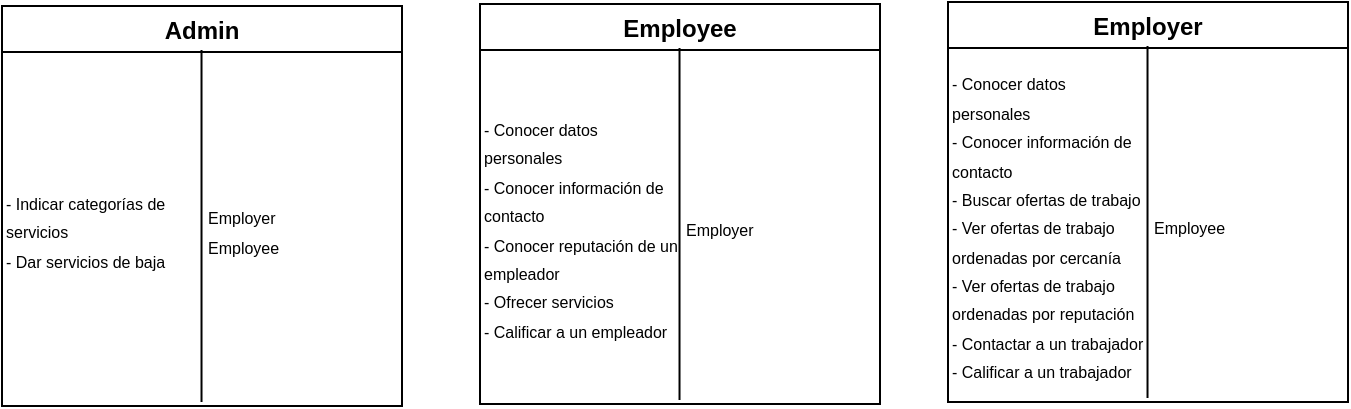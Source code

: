 <mxfile version="20.3.3" type="device"><diagram id="C5RBs43oDa-KdzZeNtuy" name="Page-1"><mxGraphModel dx="981" dy="548" grid="0" gridSize="10" guides="1" tooltips="1" connect="1" arrows="1" fold="1" page="1" pageScale="1" pageWidth="827" pageHeight="1169" math="0" shadow="0"><root><mxCell id="WIyWlLk6GJQsqaUBKTNV-0"/><mxCell id="WIyWlLk6GJQsqaUBKTNV-1" parent="WIyWlLk6GJQsqaUBKTNV-0"/><mxCell id="fW3wcXRNDF-Xh5MFN2CR-0" value="Admin" style="swimlane;" parent="WIyWlLk6GJQsqaUBKTNV-1" vertex="1"><mxGeometry x="75" y="59" width="200" height="200" as="geometry"><mxRectangle x="75" y="59" width="72" height="26" as="alternateBounds"/></mxGeometry></mxCell><mxCell id="fW3wcXRNDF-Xh5MFN2CR-3" value="" style="endArrow=none;html=1;rounded=0;" parent="fW3wcXRNDF-Xh5MFN2CR-0" edge="1"><mxGeometry width="50" height="50" relative="1" as="geometry"><mxPoint x="99.76" y="198" as="sourcePoint"/><mxPoint x="99.76" y="22" as="targetPoint"/></mxGeometry></mxCell><mxCell id="fW3wcXRNDF-Xh5MFN2CR-4" value="&lt;span style=&quot;font-size: 8px;&quot;&gt;- Indicar categorías de servicios&lt;br&gt;- Dar servicios de baja&lt;br&gt;&lt;/span&gt;" style="text;html=1;strokeColor=none;fillColor=none;align=left;verticalAlign=middle;whiteSpace=wrap;rounded=0;" parent="fW3wcXRNDF-Xh5MFN2CR-0" vertex="1"><mxGeometry y="24" width="99" height="176" as="geometry"/></mxCell><mxCell id="rozSjkzNouu58hWK4wb9-0" value="&lt;span style=&quot;font-size: 8px;&quot;&gt;Employer&lt;br&gt;Employee&lt;br&gt;&lt;/span&gt;" style="text;html=1;strokeColor=none;fillColor=none;align=left;verticalAlign=middle;whiteSpace=wrap;rounded=0;" vertex="1" parent="fW3wcXRNDF-Xh5MFN2CR-0"><mxGeometry x="101" y="24" width="99" height="176" as="geometry"/></mxCell><mxCell id="rozSjkzNouu58hWK4wb9-1" value="Employee" style="swimlane;" vertex="1" parent="WIyWlLk6GJQsqaUBKTNV-1"><mxGeometry x="314" y="58" width="200" height="200" as="geometry"/></mxCell><mxCell id="rozSjkzNouu58hWK4wb9-2" value="" style="endArrow=none;html=1;rounded=0;" edge="1" parent="rozSjkzNouu58hWK4wb9-1"><mxGeometry width="50" height="50" relative="1" as="geometry"><mxPoint x="99.76" y="198" as="sourcePoint"/><mxPoint x="99.76" y="22" as="targetPoint"/></mxGeometry></mxCell><mxCell id="rozSjkzNouu58hWK4wb9-3" value="&lt;span style=&quot;font-size: 8px;&quot;&gt;- Conocer datos personales&lt;br&gt;- Conocer información de contacto&lt;br&gt;- Conocer reputación de un empleador&lt;br&gt;- Ofrecer servicios&lt;br&gt;- Calificar a un empleador&lt;br&gt;&lt;/span&gt;" style="text;html=1;strokeColor=none;fillColor=none;align=left;verticalAlign=middle;whiteSpace=wrap;rounded=0;" vertex="1" parent="rozSjkzNouu58hWK4wb9-1"><mxGeometry y="24" width="99" height="176" as="geometry"/></mxCell><mxCell id="rozSjkzNouu58hWK4wb9-4" value="&lt;span style=&quot;font-size: 8px;&quot;&gt;Employer&lt;br&gt;&lt;/span&gt;" style="text;html=1;strokeColor=none;fillColor=none;align=left;verticalAlign=middle;whiteSpace=wrap;rounded=0;" vertex="1" parent="rozSjkzNouu58hWK4wb9-1"><mxGeometry x="101" y="24" width="99" height="176" as="geometry"/></mxCell><mxCell id="rozSjkzNouu58hWK4wb9-5" value="Employer" style="swimlane;" vertex="1" parent="WIyWlLk6GJQsqaUBKTNV-1"><mxGeometry x="548" y="57" width="200" height="200" as="geometry"/></mxCell><mxCell id="rozSjkzNouu58hWK4wb9-6" value="" style="endArrow=none;html=1;rounded=0;" edge="1" parent="rozSjkzNouu58hWK4wb9-5"><mxGeometry width="50" height="50" relative="1" as="geometry"><mxPoint x="99.76" y="198" as="sourcePoint"/><mxPoint x="99.76" y="22" as="targetPoint"/></mxGeometry></mxCell><mxCell id="rozSjkzNouu58hWK4wb9-7" value="&lt;span style=&quot;font-size: 8px;&quot;&gt;- Conocer datos personales&lt;br&gt;- Conocer información de contacto&lt;br&gt;- Buscar ofertas de trabajo&lt;br&gt;- Ver ofertas de trabajo ordenadas por cercanía&lt;br&gt;-&lt;/span&gt;&lt;span style=&quot;font-size: 8px;&quot;&gt;&amp;nbsp;Ver ofertas de trabajo ordenadas por reputación&lt;br&gt;&lt;/span&gt;&lt;span style=&quot;font-size: 8px;&quot;&gt;- Contactar a un trabajador&lt;br&gt;- Calificar a un trabajador&lt;br&gt;&lt;/span&gt;" style="text;html=1;strokeColor=none;fillColor=none;align=left;verticalAlign=middle;whiteSpace=wrap;rounded=0;" vertex="1" parent="rozSjkzNouu58hWK4wb9-5"><mxGeometry y="24" width="99" height="176" as="geometry"/></mxCell><mxCell id="rozSjkzNouu58hWK4wb9-8" value="&lt;span style=&quot;font-size: 8px;&quot;&gt;Employee&lt;/span&gt;&lt;span style=&quot;font-size: 8px;&quot;&gt;&lt;br&gt;&lt;/span&gt;" style="text;html=1;strokeColor=none;fillColor=none;align=left;verticalAlign=middle;whiteSpace=wrap;rounded=0;" vertex="1" parent="rozSjkzNouu58hWK4wb9-5"><mxGeometry x="101" y="24" width="99" height="176" as="geometry"/></mxCell></root></mxGraphModel></diagram></mxfile>